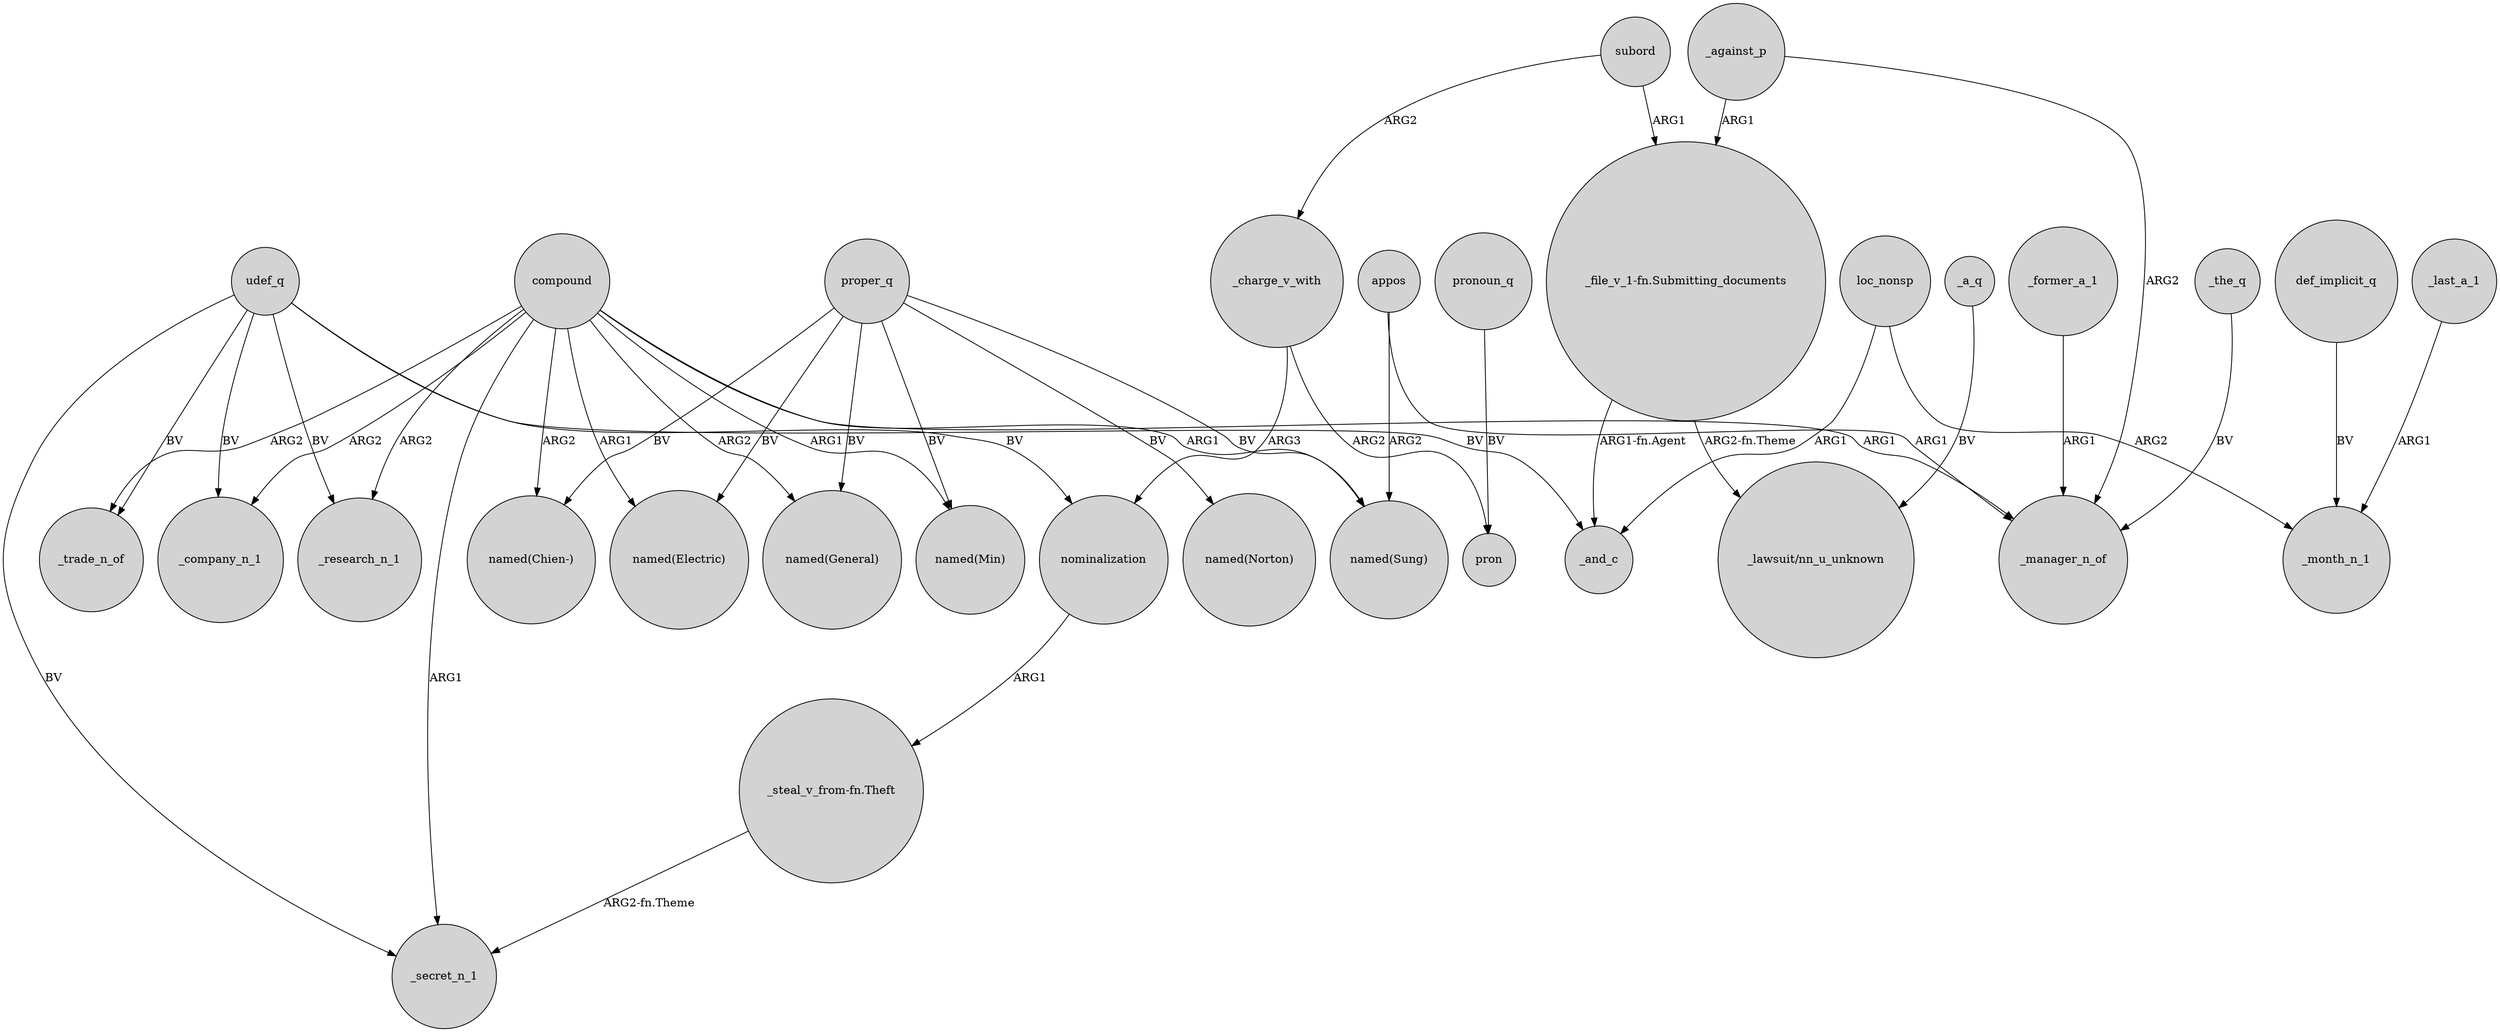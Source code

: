digraph {
	node [shape=circle style=filled]
	loc_nonsp -> _and_c [label=ARG1]
	compound -> "named(Chien-)" [label=ARG2]
	"_steal_v_from-fn.Theft" -> _secret_n_1 [label="ARG2-fn.Theme"]
	udef_q -> _trade_n_of [label=BV]
	def_implicit_q -> _month_n_1 [label=BV]
	_against_p -> "_file_v_1-fn.Submitting_documents" [label=ARG1]
	compound -> _manager_n_of [label=ARG1]
	"_file_v_1-fn.Submitting_documents" -> _and_c [label="ARG1-fn.Agent"]
	_the_q -> _manager_n_of [label=BV]
	compound -> "named(Min)" [label=ARG1]
	proper_q -> "named(Chien-)" [label=BV]
	nominalization -> "_steal_v_from-fn.Theft" [label=ARG1]
	"_file_v_1-fn.Submitting_documents" -> "_lawsuit/nn_u_unknown" [label="ARG2-fn.Theme"]
	_former_a_1 -> _manager_n_of [label=ARG1]
	subord -> "_file_v_1-fn.Submitting_documents" [label=ARG1]
	appos -> _manager_n_of [label=ARG1]
	compound -> "named(Sung)" [label=ARG1]
	proper_q -> "named(Norton)" [label=BV]
	compound -> _company_n_1 [label=ARG2]
	proper_q -> "named(General)" [label=BV]
	udef_q -> _research_n_1 [label=BV]
	_charge_v_with -> pron [label=ARG2]
	compound -> "named(Electric)" [label=ARG1]
	_against_p -> _manager_n_of [label=ARG2]
	compound -> "named(General)" [label=ARG2]
	subord -> _charge_v_with [label=ARG2]
	proper_q -> "named(Sung)" [label=BV]
	udef_q -> _secret_n_1 [label=BV]
	pronoun_q -> pron [label=BV]
	compound -> _secret_n_1 [label=ARG1]
	proper_q -> "named(Electric)" [label=BV]
	compound -> _trade_n_of [label=ARG2]
	_a_q -> "_lawsuit/nn_u_unknown" [label=BV]
	udef_q -> nominalization [label=BV]
	_charge_v_with -> nominalization [label=ARG3]
	_last_a_1 -> _month_n_1 [label=ARG1]
	loc_nonsp -> _month_n_1 [label=ARG2]
	udef_q -> _and_c [label=BV]
	compound -> _research_n_1 [label=ARG2]
	proper_q -> "named(Min)" [label=BV]
	udef_q -> _company_n_1 [label=BV]
	appos -> "named(Sung)" [label=ARG2]
}
